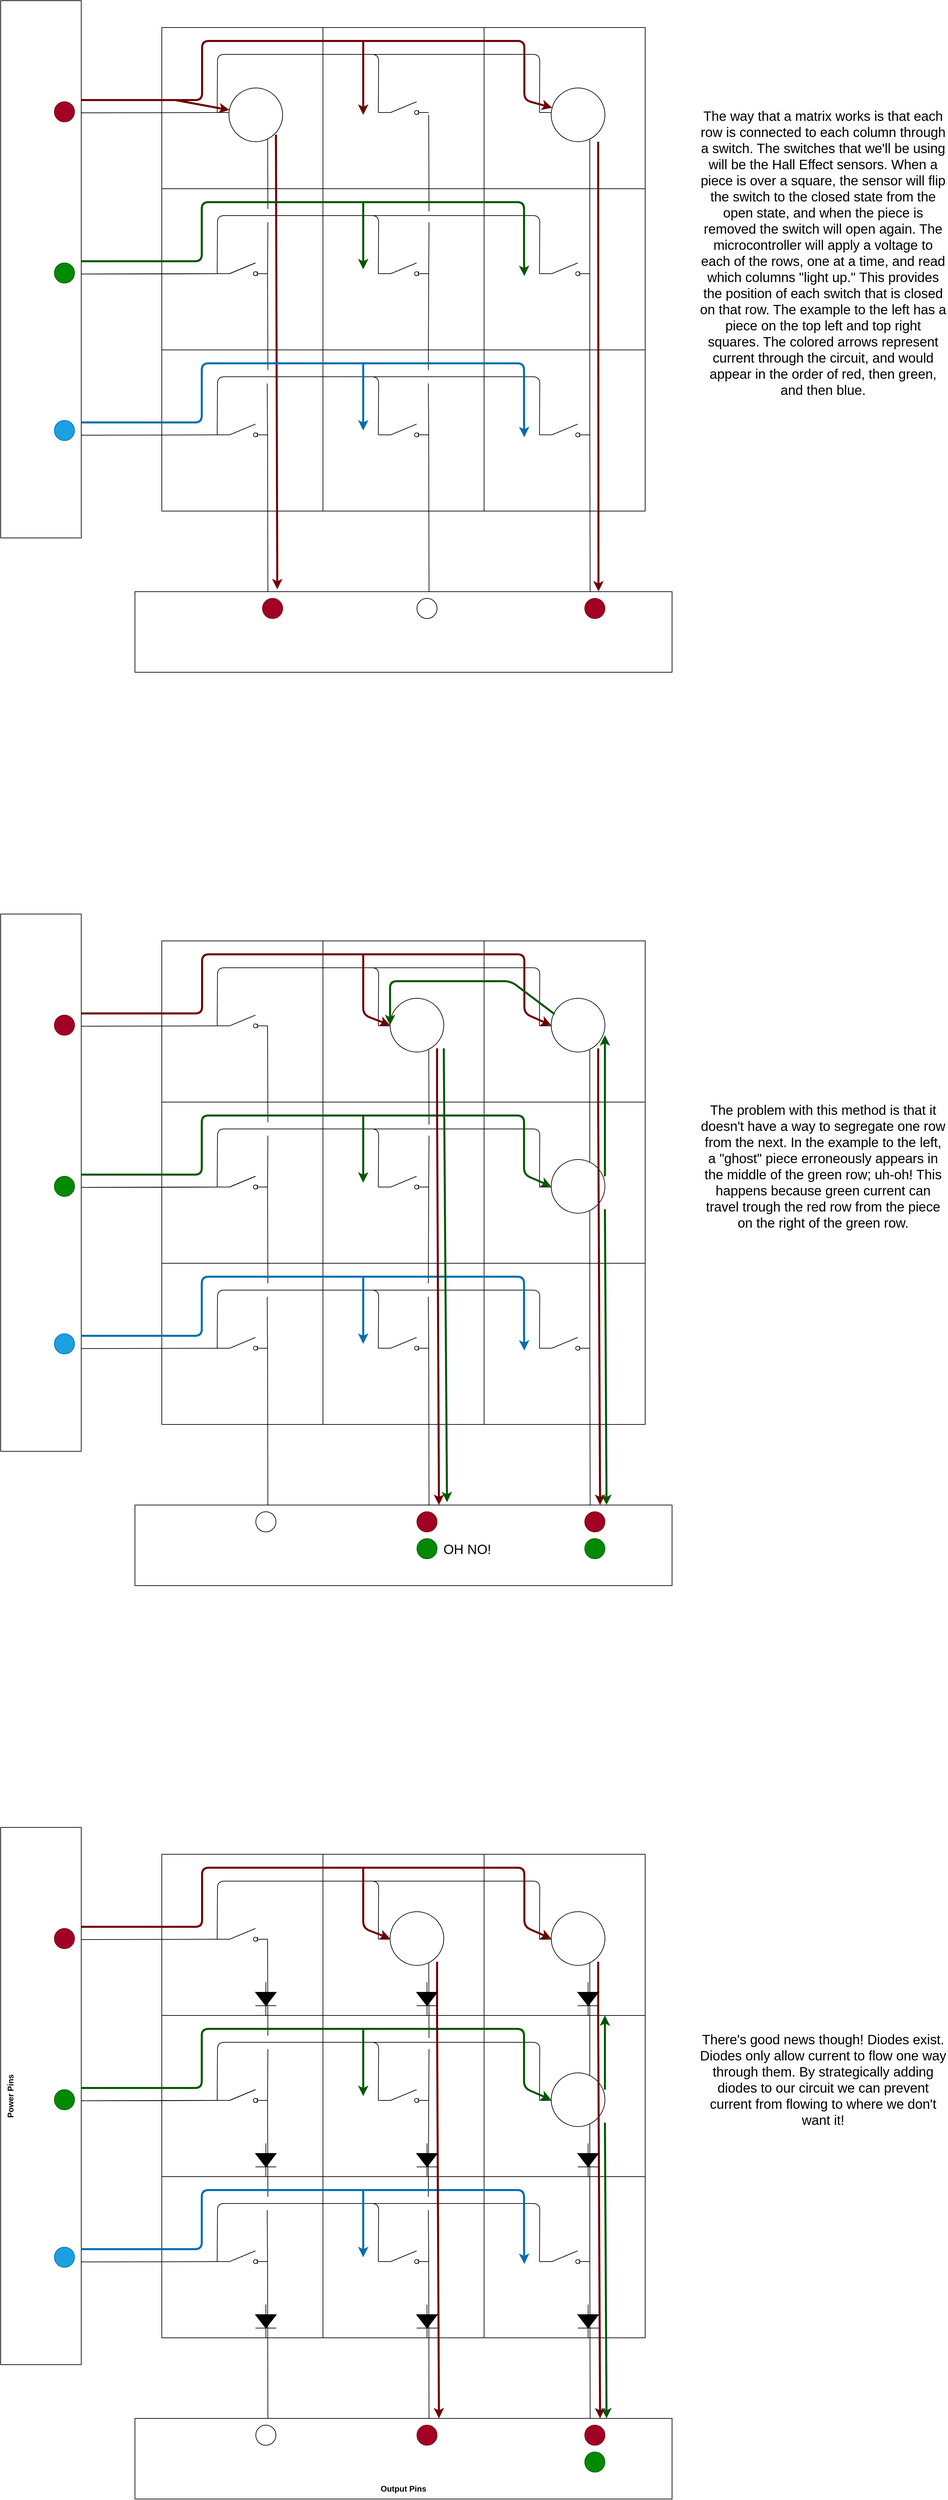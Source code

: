 <mxfile>
    <diagram id="KOlbnavyBaLmCLDpKu0O" name="Page-1">
        <mxGraphModel dx="2414" dy="1150" grid="1" gridSize="10" guides="1" tooltips="1" connect="1" arrows="1" fold="1" page="0" pageScale="1" pageWidth="850" pageHeight="1100" background="none" math="0" shadow="0">
            <root>
                <mxCell id="0"/>
                <mxCell id="1" parent="0"/>
                <mxCell id="22" value="" style="whiteSpace=wrap;html=1;aspect=fixed;rounded=0;connectable=0;" parent="1" vertex="1">
                    <mxGeometry x="40" y="240" width="240" height="240" as="geometry"/>
                </mxCell>
                <mxCell id="26" value="" style="whiteSpace=wrap;html=1;aspect=fixed;rounded=0;connectable=0;" parent="1" vertex="1">
                    <mxGeometry x="520" y="720" width="240" height="240" as="geometry"/>
                </mxCell>
                <mxCell id="27" value="" style="whiteSpace=wrap;html=1;aspect=fixed;rounded=0;connectable=0;" parent="1" vertex="1">
                    <mxGeometry x="280" y="720" width="240" height="240" as="geometry"/>
                </mxCell>
                <mxCell id="28" value="" style="whiteSpace=wrap;html=1;aspect=fixed;rounded=0;connectable=0;" parent="1" vertex="1">
                    <mxGeometry x="40" y="720" width="240" height="240" as="geometry"/>
                </mxCell>
                <mxCell id="29" value="" style="whiteSpace=wrap;html=1;aspect=fixed;rounded=0;connectable=0;" parent="1" vertex="1">
                    <mxGeometry x="40" y="480" width="240" height="240" as="geometry"/>
                </mxCell>
                <mxCell id="30" value="" style="whiteSpace=wrap;html=1;aspect=fixed;rounded=0;connectable=0;" parent="1" vertex="1">
                    <mxGeometry x="280" y="480" width="240" height="240" as="geometry"/>
                </mxCell>
                <mxCell id="31" value="" style="whiteSpace=wrap;html=1;aspect=fixed;rounded=0;connectable=0;" parent="1" vertex="1">
                    <mxGeometry x="520" y="480" width="240" height="240" as="geometry"/>
                </mxCell>
                <mxCell id="32" value="" style="whiteSpace=wrap;html=1;aspect=fixed;rounded=0;connectable=0;" parent="1" vertex="1">
                    <mxGeometry x="520" y="240" width="240" height="240" as="geometry"/>
                </mxCell>
                <mxCell id="33" value="" style="whiteSpace=wrap;html=1;aspect=fixed;rounded=0;connectable=0;" parent="1" vertex="1">
                    <mxGeometry x="280" y="240" width="240" height="240" as="geometry"/>
                </mxCell>
                <mxCell id="34" value="" style="pointerEvents=1;verticalLabelPosition=bottom;shadow=0;dashed=0;align=center;html=1;verticalAlign=top;shape=mxgraph.electrical.electro-mechanical.switch_disconnector;" parent="1" vertex="1">
                    <mxGeometry x="122.5" y="350.5" width="75" height="19" as="geometry"/>
                </mxCell>
                <mxCell id="41" value="" style="pointerEvents=1;verticalLabelPosition=bottom;shadow=0;dashed=0;align=center;html=1;verticalAlign=top;shape=mxgraph.electrical.electro-mechanical.switch_disconnector;" parent="1" vertex="1">
                    <mxGeometry x="602.5" y="350.5" width="75" height="19" as="geometry"/>
                </mxCell>
                <mxCell id="42" value="" style="pointerEvents=1;verticalLabelPosition=bottom;shadow=0;dashed=0;align=center;html=1;verticalAlign=top;shape=mxgraph.electrical.electro-mechanical.switch_disconnector;" parent="1" vertex="1">
                    <mxGeometry x="362.5" y="350.5" width="75" height="19" as="geometry"/>
                </mxCell>
                <mxCell id="43" value="" style="endArrow=none;html=1;entryX=0;entryY=0.845;entryDx=0;entryDy=0;entryPerimeter=0;" parent="1" target="34" edge="1">
                    <mxGeometry width="50" height="50" relative="1" as="geometry">
                        <mxPoint x="-80" y="367" as="sourcePoint"/>
                        <mxPoint x="440" y="610" as="targetPoint"/>
                    </mxGeometry>
                </mxCell>
                <mxCell id="44" value="" style="endArrow=none;html=1;entryX=0;entryY=0.845;entryDx=0;entryDy=0;entryPerimeter=0;exitX=0;exitY=0.845;exitDx=0;exitDy=0;exitPerimeter=0;" parent="1" source="41" target="34" edge="1">
                    <mxGeometry width="50" height="50" relative="1" as="geometry">
                        <mxPoint x="660" y="280" as="sourcePoint"/>
                        <mxPoint x="430" y="430" as="targetPoint"/>
                        <Array as="points">
                            <mxPoint x="603" y="280"/>
                            <mxPoint x="123" y="280"/>
                        </Array>
                    </mxGeometry>
                </mxCell>
                <mxCell id="45" value="" style="endArrow=none;html=1;entryX=0;entryY=0.845;entryDx=0;entryDy=0;entryPerimeter=0;" parent="1" target="42" edge="1">
                    <mxGeometry width="50" height="50" relative="1" as="geometry">
                        <mxPoint x="290" y="280" as="sourcePoint"/>
                        <mxPoint x="410" y="400" as="targetPoint"/>
                        <Array as="points">
                            <mxPoint x="363" y="280"/>
                        </Array>
                    </mxGeometry>
                </mxCell>
                <mxCell id="46" value="" style="endArrow=none;html=1;entryX=1;entryY=0.845;entryDx=0;entryDy=0;entryPerimeter=0;" parent="1" target="34" edge="1">
                    <mxGeometry width="50" height="50" relative="1" as="geometry">
                        <mxPoint x="198" y="510" as="sourcePoint"/>
                        <mxPoint x="430" y="520" as="targetPoint"/>
                    </mxGeometry>
                </mxCell>
                <mxCell id="47" value="" style="pointerEvents=1;verticalLabelPosition=bottom;shadow=0;dashed=0;align=center;html=1;verticalAlign=top;shape=mxgraph.electrical.electro-mechanical.switch_disconnector;" parent="1" vertex="1">
                    <mxGeometry x="122.5" y="590.5" width="75" height="19" as="geometry"/>
                </mxCell>
                <mxCell id="48" value="" style="pointerEvents=1;verticalLabelPosition=bottom;shadow=0;dashed=0;align=center;html=1;verticalAlign=top;shape=mxgraph.electrical.electro-mechanical.switch_disconnector;" parent="1" vertex="1">
                    <mxGeometry x="602.5" y="590.5" width="75" height="19" as="geometry"/>
                </mxCell>
                <mxCell id="49" value="" style="pointerEvents=1;verticalLabelPosition=bottom;shadow=0;dashed=0;align=center;html=1;verticalAlign=top;shape=mxgraph.electrical.electro-mechanical.switch_disconnector;" parent="1" vertex="1">
                    <mxGeometry x="362.5" y="590.5" width="75" height="19" as="geometry"/>
                </mxCell>
                <mxCell id="50" value="" style="endArrow=none;html=1;entryX=0;entryY=0.845;entryDx=0;entryDy=0;entryPerimeter=0;" parent="1" target="47" edge="1">
                    <mxGeometry width="50" height="50" relative="1" as="geometry">
                        <mxPoint x="-80" y="607" as="sourcePoint"/>
                        <mxPoint x="440" y="850" as="targetPoint"/>
                    </mxGeometry>
                </mxCell>
                <mxCell id="51" value="" style="endArrow=none;html=1;entryX=0;entryY=0.845;entryDx=0;entryDy=0;entryPerimeter=0;exitX=0;exitY=0.845;exitDx=0;exitDy=0;exitPerimeter=0;" parent="1" source="48" target="47" edge="1">
                    <mxGeometry width="50" height="50" relative="1" as="geometry">
                        <mxPoint x="660" y="520" as="sourcePoint"/>
                        <mxPoint x="430" y="670" as="targetPoint"/>
                        <Array as="points">
                            <mxPoint x="603" y="520"/>
                            <mxPoint x="123" y="520"/>
                        </Array>
                    </mxGeometry>
                </mxCell>
                <mxCell id="52" value="" style="endArrow=none;html=1;entryX=0;entryY=0.845;entryDx=0;entryDy=0;entryPerimeter=0;" parent="1" target="49" edge="1">
                    <mxGeometry width="50" height="50" relative="1" as="geometry">
                        <mxPoint x="290" y="520" as="sourcePoint"/>
                        <mxPoint x="410" y="640" as="targetPoint"/>
                        <Array as="points">
                            <mxPoint x="363" y="520"/>
                        </Array>
                    </mxGeometry>
                </mxCell>
                <mxCell id="54" value="" style="endArrow=none;html=1;entryX=0;entryY=0.845;entryDx=0;entryDy=0;entryPerimeter=0;" parent="1" target="55" edge="1">
                    <mxGeometry width="50" height="50" relative="1" as="geometry">
                        <mxPoint x="-80" y="607" as="sourcePoint"/>
                        <mxPoint x="440" y="850" as="targetPoint"/>
                    </mxGeometry>
                </mxCell>
                <mxCell id="55" value="" style="pointerEvents=1;verticalLabelPosition=bottom;shadow=0;dashed=0;align=center;html=1;verticalAlign=top;shape=mxgraph.electrical.electro-mechanical.switch_disconnector;" parent="1" vertex="1">
                    <mxGeometry x="122.5" y="590.5" width="75" height="19" as="geometry"/>
                </mxCell>
                <mxCell id="56" value="" style="pointerEvents=1;verticalLabelPosition=bottom;shadow=0;dashed=0;align=center;html=1;verticalAlign=top;shape=mxgraph.electrical.electro-mechanical.switch_disconnector;" parent="1" vertex="1">
                    <mxGeometry x="602.5" y="830.5" width="75" height="19" as="geometry"/>
                </mxCell>
                <mxCell id="57" value="" style="pointerEvents=1;verticalLabelPosition=bottom;shadow=0;dashed=0;align=center;html=1;verticalAlign=top;shape=mxgraph.electrical.electro-mechanical.switch_disconnector;" parent="1" vertex="1">
                    <mxGeometry x="362.5" y="830.5" width="75" height="19" as="geometry"/>
                </mxCell>
                <mxCell id="58" value="" style="endArrow=none;html=1;entryX=0;entryY=0.845;entryDx=0;entryDy=0;entryPerimeter=0;exitX=0;exitY=0.845;exitDx=0;exitDy=0;exitPerimeter=0;" parent="1" source="56" edge="1">
                    <mxGeometry width="50" height="50" relative="1" as="geometry">
                        <mxPoint x="660" y="760" as="sourcePoint"/>
                        <mxPoint x="122.5" y="846.555" as="targetPoint"/>
                        <Array as="points">
                            <mxPoint x="603" y="760"/>
                            <mxPoint x="123" y="760"/>
                        </Array>
                    </mxGeometry>
                </mxCell>
                <mxCell id="59" value="" style="endArrow=none;html=1;entryX=0;entryY=0.845;entryDx=0;entryDy=0;entryPerimeter=0;" parent="1" target="57" edge="1">
                    <mxGeometry width="50" height="50" relative="1" as="geometry">
                        <mxPoint x="290" y="760.0" as="sourcePoint"/>
                        <mxPoint x="410" y="880" as="targetPoint"/>
                        <Array as="points">
                            <mxPoint x="363" y="760"/>
                        </Array>
                    </mxGeometry>
                </mxCell>
                <mxCell id="60" value="" style="endArrow=none;html=1;entryX=0;entryY=0.845;entryDx=0;entryDy=0;entryPerimeter=0;" parent="1" target="61" edge="1">
                    <mxGeometry width="50" height="50" relative="1" as="geometry">
                        <mxPoint x="-80" y="847" as="sourcePoint"/>
                        <mxPoint x="440" y="1090" as="targetPoint"/>
                    </mxGeometry>
                </mxCell>
                <mxCell id="61" value="" style="pointerEvents=1;verticalLabelPosition=bottom;shadow=0;dashed=0;align=center;html=1;verticalAlign=top;shape=mxgraph.electrical.electro-mechanical.switch_disconnector;" parent="1" vertex="1">
                    <mxGeometry x="122.5" y="830.5" width="75" height="19" as="geometry"/>
                </mxCell>
                <mxCell id="62" value="" style="endArrow=none;html=1;exitX=1;exitY=0.845;exitDx=0;exitDy=0;exitPerimeter=0;" parent="1" source="55" edge="1">
                    <mxGeometry width="50" height="50" relative="1" as="geometry">
                        <mxPoint x="410" y="680" as="sourcePoint"/>
                        <mxPoint x="198" y="530" as="targetPoint"/>
                    </mxGeometry>
                </mxCell>
                <mxCell id="63" value="" style="endArrow=none;html=1;entryX=1;entryY=0.845;entryDx=0;entryDy=0;entryPerimeter=0;" parent="1" edge="1">
                    <mxGeometry width="50" height="50" relative="1" as="geometry">
                        <mxPoint x="438" y="513.44" as="sourcePoint"/>
                        <mxPoint x="437.5" y="369.995" as="targetPoint"/>
                    </mxGeometry>
                </mxCell>
                <mxCell id="64" value="" style="endArrow=none;html=1;exitX=1;exitY=0.845;exitDx=0;exitDy=0;exitPerimeter=0;" parent="1" source="49" edge="1">
                    <mxGeometry width="50" height="50" relative="1" as="geometry">
                        <mxPoint x="460" y="600" as="sourcePoint"/>
                        <mxPoint x="438" y="530" as="targetPoint"/>
                    </mxGeometry>
                </mxCell>
                <mxCell id="75" value="" style="endArrow=none;html=1;entryX=1;entryY=0.845;entryDx=0;entryDy=0;entryPerimeter=0;" parent="1" target="55" edge="1">
                    <mxGeometry width="50" height="50" relative="1" as="geometry">
                        <mxPoint x="198" y="750" as="sourcePoint"/>
                        <mxPoint x="240" y="610" as="targetPoint"/>
                    </mxGeometry>
                </mxCell>
                <mxCell id="76" value="" style="endArrow=none;html=1;exitX=1;exitY=0.845;exitDx=0;exitDy=0;exitPerimeter=0;" parent="1" source="61" edge="1">
                    <mxGeometry width="50" height="50" relative="1" as="geometry">
                        <mxPoint x="240" y="840" as="sourcePoint"/>
                        <mxPoint x="197" y="770" as="targetPoint"/>
                    </mxGeometry>
                </mxCell>
                <mxCell id="77" value="" style="endArrow=none;html=1;entryX=1;entryY=0.845;entryDx=0;entryDy=0;entryPerimeter=0;" parent="1" target="49" edge="1">
                    <mxGeometry width="50" height="50" relative="1" as="geometry">
                        <mxPoint x="437" y="750" as="sourcePoint"/>
                        <mxPoint x="470" y="630" as="targetPoint"/>
                    </mxGeometry>
                </mxCell>
                <mxCell id="78" value="" style="endArrow=none;html=1;exitX=1;exitY=0.845;exitDx=0;exitDy=0;exitPerimeter=0;" parent="1" source="57" edge="1">
                    <mxGeometry width="50" height="50" relative="1" as="geometry">
                        <mxPoint x="470" y="840" as="sourcePoint"/>
                        <mxPoint x="437" y="770" as="targetPoint"/>
                    </mxGeometry>
                </mxCell>
                <mxCell id="81" value="" style="endArrow=none;html=1;entryX=1;entryY=0.845;entryDx=0;entryDy=0;entryPerimeter=0;exitX=1;exitY=0.845;exitDx=0;exitDy=0;exitPerimeter=0;" parent="1" source="56" target="41" edge="1">
                    <mxGeometry width="50" height="50" relative="1" as="geometry">
                        <mxPoint x="500" y="700" as="sourcePoint"/>
                        <mxPoint x="550" y="650" as="targetPoint"/>
                    </mxGeometry>
                </mxCell>
                <mxCell id="82" value="" style="endArrow=none;html=1;exitX=1;exitY=0.845;exitDx=0;exitDy=0;exitPerimeter=0;" parent="1" source="61" edge="1">
                    <mxGeometry width="50" height="50" relative="1" as="geometry">
                        <mxPoint x="450" y="750" as="sourcePoint"/>
                        <mxPoint x="198" y="1080" as="targetPoint"/>
                    </mxGeometry>
                </mxCell>
                <mxCell id="83" value="" style="endArrow=none;html=1;exitX=1;exitY=0.845;exitDx=0;exitDy=0;exitPerimeter=0;" parent="1" edge="1">
                    <mxGeometry width="50" height="50" relative="1" as="geometry">
                        <mxPoint x="437.5" y="839.995" as="sourcePoint"/>
                        <mxPoint x="438" y="1080" as="targetPoint"/>
                    </mxGeometry>
                </mxCell>
                <mxCell id="84" value="" style="endArrow=none;html=1;exitX=1;exitY=0.845;exitDx=0;exitDy=0;exitPerimeter=0;" parent="1" edge="1">
                    <mxGeometry width="50" height="50" relative="1" as="geometry">
                        <mxPoint x="677.5" y="839.995" as="sourcePoint"/>
                        <mxPoint x="678" y="1080" as="targetPoint"/>
                    </mxGeometry>
                </mxCell>
                <mxCell id="85" value="" style="rounded=0;whiteSpace=wrap;html=1;" parent="1" vertex="1">
                    <mxGeometry x="-200" y="200" width="120" height="800" as="geometry"/>
                </mxCell>
                <mxCell id="86" value="" style="rounded=0;whiteSpace=wrap;html=1;rotation=90;" parent="1" vertex="1">
                    <mxGeometry x="340" y="740" width="120" height="800" as="geometry"/>
                </mxCell>
                <mxCell id="303" value="The way that a matrix works is that each row is connected to each column through a switch. The switches that we'll be using will be the Hall Effect sensors. When a piece is over a square, the sensor will flip the switch to the closed state from the open state, and when the piece is removed the switch will open again. The microcontroller will apply a voltage to each of the rows, one at a time, and read which columns &quot;light up.&quot; This provides the position of each switch that is closed on that row. The example to the left has a piece on the top left and top right squares. The colored arrows represent current through the circuit, and would appear in the order of red, then green, and then blue." style="text;html=1;strokeColor=none;fillColor=none;align=center;verticalAlign=middle;whiteSpace=wrap;rounded=0;fontSize=20;" parent="1" vertex="1">
                    <mxGeometry x="840" y="240" width="370" height="670" as="geometry"/>
                </mxCell>
                <mxCell id="305" value="" style="ellipse;whiteSpace=wrap;html=1;aspect=fixed;" parent="1" vertex="1">
                    <mxGeometry x="140" y="330" width="80" height="80" as="geometry"/>
                </mxCell>
                <mxCell id="309" value="" style="ellipse;whiteSpace=wrap;html=1;aspect=fixed;" parent="1" vertex="1">
                    <mxGeometry x="620" y="330" width="80" height="80" as="geometry"/>
                </mxCell>
                <mxCell id="310" value="" style="endArrow=classic;html=1;fontSize=20;fillColor=#a20025;strokeColor=#6F0000;strokeWidth=3;exitX=1.004;exitY=0.185;exitDx=0;exitDy=0;exitPerimeter=0;" parent="1" source="85" target="309" edge="1">
                    <mxGeometry width="50" height="50" relative="1" as="geometry">
                        <mxPoint x="-40" y="340" as="sourcePoint"/>
                        <mxPoint x="580" y="370" as="targetPoint"/>
                        <Array as="points">
                            <mxPoint x="100" y="348"/>
                            <mxPoint x="100" y="260"/>
                            <mxPoint x="580" y="260"/>
                            <mxPoint x="580" y="348"/>
                        </Array>
                    </mxGeometry>
                </mxCell>
                <mxCell id="312" value="" style="endArrow=classic;html=1;fontSize=20;strokeWidth=3;fillColor=#1ba1e2;strokeColor=#006EAF;" parent="1" edge="1">
                    <mxGeometry width="50" height="50" relative="1" as="geometry">
                        <mxPoint x="340" y="740" as="sourcePoint"/>
                        <mxPoint x="340" y="840" as="targetPoint"/>
                    </mxGeometry>
                </mxCell>
                <mxCell id="313" value="" style="endArrow=classic;html=1;fontSize=20;strokeWidth=3;fillColor=#008a00;strokeColor=#005700;" parent="1" edge="1">
                    <mxGeometry width="50" height="50" relative="1" as="geometry">
                        <mxPoint x="340" y="499.5" as="sourcePoint"/>
                        <mxPoint x="340" y="600" as="targetPoint"/>
                    </mxGeometry>
                </mxCell>
                <mxCell id="314" value="" style="endArrow=classic;html=1;fontSize=20;strokeWidth=3;fillColor=#a20025;strokeColor=#6F0000;" parent="1" edge="1">
                    <mxGeometry width="50" height="50" relative="1" as="geometry">
                        <mxPoint x="340" y="260" as="sourcePoint"/>
                        <mxPoint x="340" y="370" as="targetPoint"/>
                    </mxGeometry>
                </mxCell>
                <mxCell id="315" value="" style="endArrow=classic;html=1;fontSize=20;strokeWidth=3;fillColor=#a20025;strokeColor=#6F0000;" parent="1" target="305" edge="1">
                    <mxGeometry width="50" height="50" relative="1" as="geometry">
                        <mxPoint x="60" y="348" as="sourcePoint"/>
                        <mxPoint x="80" y="180" as="targetPoint"/>
                    </mxGeometry>
                </mxCell>
                <mxCell id="316" value="" style="endArrow=classic;html=1;fontSize=20;strokeWidth=3;fillColor=#a20025;strokeColor=#6F0000;entryX=-0.003;entryY=0.137;entryDx=0;entryDy=0;entryPerimeter=0;" parent="1" target="86" edge="1">
                    <mxGeometry width="50" height="50" relative="1" as="geometry">
                        <mxPoint x="690" y="410" as="sourcePoint"/>
                        <mxPoint x="980" y="200" as="targetPoint"/>
                    </mxGeometry>
                </mxCell>
                <mxCell id="317" value="" style="endArrow=classic;html=1;fontSize=20;strokeWidth=3;fillColor=#a20025;strokeColor=#6F0000;entryX=-0.03;entryY=0.735;entryDx=0;entryDy=0;entryPerimeter=0;" parent="1" target="86" edge="1">
                    <mxGeometry width="50" height="50" relative="1" as="geometry">
                        <mxPoint x="210" y="399.5" as="sourcePoint"/>
                        <mxPoint x="210" y="549.5" as="targetPoint"/>
                    </mxGeometry>
                </mxCell>
                <mxCell id="320" value="" style="endArrow=classic;html=1;fontSize=20;fillColor=#008a00;strokeColor=#005700;strokeWidth=3;exitX=1.004;exitY=0.185;exitDx=0;exitDy=0;exitPerimeter=0;" parent="1" edge="1">
                    <mxGeometry width="50" height="50" relative="1" as="geometry">
                        <mxPoint x="-80.0" y="588" as="sourcePoint"/>
                        <mxPoint x="580" y="610" as="targetPoint"/>
                        <Array as="points">
                            <mxPoint x="99.52" y="588"/>
                            <mxPoint x="99.52" y="500"/>
                            <mxPoint x="579.52" y="500"/>
                            <mxPoint x="579.52" y="588"/>
                        </Array>
                    </mxGeometry>
                </mxCell>
                <mxCell id="321" value="" style="endArrow=classic;html=1;fontSize=20;fillColor=#1ba1e2;strokeColor=#006EAF;strokeWidth=3;exitX=1.004;exitY=0.185;exitDx=0;exitDy=0;exitPerimeter=0;" parent="1" edge="1">
                    <mxGeometry width="50" height="50" relative="1" as="geometry">
                        <mxPoint x="-80.0" y="828" as="sourcePoint"/>
                        <mxPoint x="580" y="850" as="targetPoint"/>
                        <Array as="points">
                            <mxPoint x="99.52" y="828"/>
                            <mxPoint x="99.52" y="740"/>
                            <mxPoint x="579.52" y="740"/>
                            <mxPoint x="579.52" y="828"/>
                        </Array>
                    </mxGeometry>
                </mxCell>
                <mxCell id="322" value="" style="ellipse;whiteSpace=wrap;html=1;aspect=fixed;fontSize=20;" parent="1" vertex="1">
                    <mxGeometry x="420" y="1090" width="30" height="30" as="geometry"/>
                </mxCell>
                <mxCell id="323" value="" style="ellipse;whiteSpace=wrap;html=1;aspect=fixed;fontSize=20;fillColor=#a20025;fontColor=#ffffff;strokeColor=#6F0000;" parent="1" vertex="1">
                    <mxGeometry x="670" y="1090" width="30" height="30" as="geometry"/>
                </mxCell>
                <mxCell id="324" value="" style="ellipse;whiteSpace=wrap;html=1;aspect=fixed;fontSize=20;fillColor=#a20025;fontColor=#ffffff;strokeColor=#6F0000;" parent="1" vertex="1">
                    <mxGeometry x="190" y="1090" width="30" height="30" as="geometry"/>
                </mxCell>
                <mxCell id="325" value="" style="ellipse;whiteSpace=wrap;html=1;aspect=fixed;fontSize=20;fillColor=#1ba1e2;fontColor=#ffffff;strokeColor=#006EAF;" parent="1" vertex="1">
                    <mxGeometry x="-120" y="825" width="30" height="30" as="geometry"/>
                </mxCell>
                <mxCell id="326" value="" style="ellipse;whiteSpace=wrap;html=1;aspect=fixed;fontSize=20;fillColor=#008a00;fontColor=#ffffff;strokeColor=#005700;" parent="1" vertex="1">
                    <mxGeometry x="-120" y="590.5" width="30" height="30" as="geometry"/>
                </mxCell>
                <mxCell id="327" value="" style="ellipse;whiteSpace=wrap;html=1;aspect=fixed;fontSize=20;fillColor=#a20025;fontColor=#ffffff;strokeColor=#6F0000;" parent="1" vertex="1">
                    <mxGeometry x="-120" y="350.5" width="30" height="30" as="geometry"/>
                </mxCell>
                <mxCell id="329" value="" style="whiteSpace=wrap;html=1;aspect=fixed;rounded=0;connectable=0;" parent="1" vertex="1">
                    <mxGeometry x="40" y="1600" width="240" height="240" as="geometry"/>
                </mxCell>
                <mxCell id="330" value="" style="whiteSpace=wrap;html=1;aspect=fixed;rounded=0;connectable=0;" parent="1" vertex="1">
                    <mxGeometry x="520" y="2080" width="240" height="240" as="geometry"/>
                </mxCell>
                <mxCell id="331" value="" style="whiteSpace=wrap;html=1;aspect=fixed;rounded=0;connectable=0;" parent="1" vertex="1">
                    <mxGeometry x="280" y="2080" width="240" height="240" as="geometry"/>
                </mxCell>
                <mxCell id="332" value="" style="whiteSpace=wrap;html=1;aspect=fixed;rounded=0;connectable=0;" parent="1" vertex="1">
                    <mxGeometry x="40" y="2080" width="240" height="240" as="geometry"/>
                </mxCell>
                <mxCell id="333" value="" style="whiteSpace=wrap;html=1;aspect=fixed;rounded=0;connectable=0;" parent="1" vertex="1">
                    <mxGeometry x="40" y="1840" width="240" height="240" as="geometry"/>
                </mxCell>
                <mxCell id="334" value="" style="whiteSpace=wrap;html=1;aspect=fixed;rounded=0;connectable=0;" parent="1" vertex="1">
                    <mxGeometry x="280" y="1840" width="240" height="240" as="geometry"/>
                </mxCell>
                <mxCell id="335" value="" style="whiteSpace=wrap;html=1;aspect=fixed;rounded=0;connectable=0;" parent="1" vertex="1">
                    <mxGeometry x="520" y="1840" width="240" height="240" as="geometry"/>
                </mxCell>
                <mxCell id="336" value="" style="whiteSpace=wrap;html=1;aspect=fixed;rounded=0;connectable=0;" parent="1" vertex="1">
                    <mxGeometry x="520" y="1600" width="240" height="240" as="geometry"/>
                </mxCell>
                <mxCell id="337" value="" style="whiteSpace=wrap;html=1;aspect=fixed;rounded=0;connectable=0;" parent="1" vertex="1">
                    <mxGeometry x="280" y="1600" width="240" height="240" as="geometry"/>
                </mxCell>
                <mxCell id="338" value="" style="pointerEvents=1;verticalLabelPosition=bottom;shadow=0;dashed=0;align=center;html=1;verticalAlign=top;shape=mxgraph.electrical.electro-mechanical.switch_disconnector;" parent="1" vertex="1">
                    <mxGeometry x="122.5" y="1710.5" width="75" height="19" as="geometry"/>
                </mxCell>
                <mxCell id="339" value="" style="pointerEvents=1;verticalLabelPosition=bottom;shadow=0;dashed=0;align=center;html=1;verticalAlign=top;shape=mxgraph.electrical.electro-mechanical.switch_disconnector;" parent="1" vertex="1">
                    <mxGeometry x="602.5" y="1710.5" width="75" height="19" as="geometry"/>
                </mxCell>
                <mxCell id="340" value="" style="pointerEvents=1;verticalLabelPosition=bottom;shadow=0;dashed=0;align=center;html=1;verticalAlign=top;shape=mxgraph.electrical.electro-mechanical.switch_disconnector;" parent="1" vertex="1">
                    <mxGeometry x="362.5" y="1710.5" width="75" height="19" as="geometry"/>
                </mxCell>
                <mxCell id="341" value="" style="endArrow=none;html=1;entryX=0;entryY=0.845;entryDx=0;entryDy=0;entryPerimeter=0;" parent="1" target="338" edge="1">
                    <mxGeometry width="50" height="50" relative="1" as="geometry">
                        <mxPoint x="-80" y="1727" as="sourcePoint"/>
                        <mxPoint x="440" y="1970" as="targetPoint"/>
                    </mxGeometry>
                </mxCell>
                <mxCell id="342" value="" style="endArrow=none;html=1;entryX=0;entryY=0.845;entryDx=0;entryDy=0;entryPerimeter=0;exitX=0;exitY=0.845;exitDx=0;exitDy=0;exitPerimeter=0;" parent="1" source="339" target="338" edge="1">
                    <mxGeometry width="50" height="50" relative="1" as="geometry">
                        <mxPoint x="660" y="1640" as="sourcePoint"/>
                        <mxPoint x="430" y="1790" as="targetPoint"/>
                        <Array as="points">
                            <mxPoint x="603" y="1640"/>
                            <mxPoint x="123" y="1640"/>
                        </Array>
                    </mxGeometry>
                </mxCell>
                <mxCell id="343" value="" style="endArrow=none;html=1;entryX=0;entryY=0.845;entryDx=0;entryDy=0;entryPerimeter=0;" parent="1" target="340" edge="1">
                    <mxGeometry width="50" height="50" relative="1" as="geometry">
                        <mxPoint x="290" y="1640" as="sourcePoint"/>
                        <mxPoint x="410" y="1760" as="targetPoint"/>
                        <Array as="points">
                            <mxPoint x="363" y="1640"/>
                        </Array>
                    </mxGeometry>
                </mxCell>
                <mxCell id="344" value="" style="endArrow=none;html=1;entryX=1;entryY=0.845;entryDx=0;entryDy=0;entryPerimeter=0;" parent="1" target="338" edge="1">
                    <mxGeometry width="50" height="50" relative="1" as="geometry">
                        <mxPoint x="198" y="1870" as="sourcePoint"/>
                        <mxPoint x="430" y="1880" as="targetPoint"/>
                    </mxGeometry>
                </mxCell>
                <mxCell id="345" value="" style="pointerEvents=1;verticalLabelPosition=bottom;shadow=0;dashed=0;align=center;html=1;verticalAlign=top;shape=mxgraph.electrical.electro-mechanical.switch_disconnector;" parent="1" vertex="1">
                    <mxGeometry x="122.5" y="1950.5" width="75" height="19" as="geometry"/>
                </mxCell>
                <mxCell id="346" value="" style="pointerEvents=1;verticalLabelPosition=bottom;shadow=0;dashed=0;align=center;html=1;verticalAlign=top;shape=mxgraph.electrical.electro-mechanical.switch_disconnector;" parent="1" vertex="1">
                    <mxGeometry x="602.5" y="1950.5" width="75" height="19" as="geometry"/>
                </mxCell>
                <mxCell id="347" value="" style="pointerEvents=1;verticalLabelPosition=bottom;shadow=0;dashed=0;align=center;html=1;verticalAlign=top;shape=mxgraph.electrical.electro-mechanical.switch_disconnector;" parent="1" vertex="1">
                    <mxGeometry x="362.5" y="1950.5" width="75" height="19" as="geometry"/>
                </mxCell>
                <mxCell id="348" value="" style="endArrow=none;html=1;entryX=0;entryY=0.845;entryDx=0;entryDy=0;entryPerimeter=0;" parent="1" target="345" edge="1">
                    <mxGeometry width="50" height="50" relative="1" as="geometry">
                        <mxPoint x="-80" y="1967" as="sourcePoint"/>
                        <mxPoint x="440" y="2210" as="targetPoint"/>
                    </mxGeometry>
                </mxCell>
                <mxCell id="349" value="" style="endArrow=none;html=1;entryX=0;entryY=0.845;entryDx=0;entryDy=0;entryPerimeter=0;exitX=0;exitY=0.845;exitDx=0;exitDy=0;exitPerimeter=0;" parent="1" source="346" target="345" edge="1">
                    <mxGeometry width="50" height="50" relative="1" as="geometry">
                        <mxPoint x="660" y="1880" as="sourcePoint"/>
                        <mxPoint x="430" y="2030" as="targetPoint"/>
                        <Array as="points">
                            <mxPoint x="603" y="1880"/>
                            <mxPoint x="123" y="1880"/>
                        </Array>
                    </mxGeometry>
                </mxCell>
                <mxCell id="350" value="" style="endArrow=none;html=1;entryX=0;entryY=0.845;entryDx=0;entryDy=0;entryPerimeter=0;" parent="1" target="347" edge="1">
                    <mxGeometry width="50" height="50" relative="1" as="geometry">
                        <mxPoint x="290" y="1880" as="sourcePoint"/>
                        <mxPoint x="410" y="2000" as="targetPoint"/>
                        <Array as="points">
                            <mxPoint x="363" y="1880"/>
                        </Array>
                    </mxGeometry>
                </mxCell>
                <mxCell id="351" value="" style="endArrow=none;html=1;entryX=0;entryY=0.845;entryDx=0;entryDy=0;entryPerimeter=0;" parent="1" target="352" edge="1">
                    <mxGeometry width="50" height="50" relative="1" as="geometry">
                        <mxPoint x="-80" y="1967" as="sourcePoint"/>
                        <mxPoint x="440" y="2210" as="targetPoint"/>
                    </mxGeometry>
                </mxCell>
                <mxCell id="352" value="" style="pointerEvents=1;verticalLabelPosition=bottom;shadow=0;dashed=0;align=center;html=1;verticalAlign=top;shape=mxgraph.electrical.electro-mechanical.switch_disconnector;" parent="1" vertex="1">
                    <mxGeometry x="122.5" y="1950.5" width="75" height="19" as="geometry"/>
                </mxCell>
                <mxCell id="353" value="" style="pointerEvents=1;verticalLabelPosition=bottom;shadow=0;dashed=0;align=center;html=1;verticalAlign=top;shape=mxgraph.electrical.electro-mechanical.switch_disconnector;" parent="1" vertex="1">
                    <mxGeometry x="602.5" y="2190.5" width="75" height="19" as="geometry"/>
                </mxCell>
                <mxCell id="354" value="" style="pointerEvents=1;verticalLabelPosition=bottom;shadow=0;dashed=0;align=center;html=1;verticalAlign=top;shape=mxgraph.electrical.electro-mechanical.switch_disconnector;" parent="1" vertex="1">
                    <mxGeometry x="362.5" y="2190.5" width="75" height="19" as="geometry"/>
                </mxCell>
                <mxCell id="355" value="" style="endArrow=none;html=1;entryX=0;entryY=0.845;entryDx=0;entryDy=0;entryPerimeter=0;exitX=0;exitY=0.845;exitDx=0;exitDy=0;exitPerimeter=0;" parent="1" source="353" edge="1">
                    <mxGeometry width="50" height="50" relative="1" as="geometry">
                        <mxPoint x="660" y="2120" as="sourcePoint"/>
                        <mxPoint x="122.5" y="2206.555" as="targetPoint"/>
                        <Array as="points">
                            <mxPoint x="603" y="2120"/>
                            <mxPoint x="123" y="2120"/>
                        </Array>
                    </mxGeometry>
                </mxCell>
                <mxCell id="356" value="" style="endArrow=none;html=1;entryX=0;entryY=0.845;entryDx=0;entryDy=0;entryPerimeter=0;" parent="1" target="354" edge="1">
                    <mxGeometry width="50" height="50" relative="1" as="geometry">
                        <mxPoint x="290" y="2120" as="sourcePoint"/>
                        <mxPoint x="410" y="2240" as="targetPoint"/>
                        <Array as="points">
                            <mxPoint x="363" y="2120"/>
                        </Array>
                    </mxGeometry>
                </mxCell>
                <mxCell id="357" value="" style="endArrow=none;html=1;entryX=0;entryY=0.845;entryDx=0;entryDy=0;entryPerimeter=0;" parent="1" target="358" edge="1">
                    <mxGeometry width="50" height="50" relative="1" as="geometry">
                        <mxPoint x="-80" y="2207" as="sourcePoint"/>
                        <mxPoint x="440" y="2450" as="targetPoint"/>
                    </mxGeometry>
                </mxCell>
                <mxCell id="358" value="" style="pointerEvents=1;verticalLabelPosition=bottom;shadow=0;dashed=0;align=center;html=1;verticalAlign=top;shape=mxgraph.electrical.electro-mechanical.switch_disconnector;" parent="1" vertex="1">
                    <mxGeometry x="122.5" y="2190.5" width="75" height="19" as="geometry"/>
                </mxCell>
                <mxCell id="359" value="" style="endArrow=none;html=1;exitX=1;exitY=0.845;exitDx=0;exitDy=0;exitPerimeter=0;" parent="1" source="352" edge="1">
                    <mxGeometry width="50" height="50" relative="1" as="geometry">
                        <mxPoint x="410" y="2040" as="sourcePoint"/>
                        <mxPoint x="198" y="1890" as="targetPoint"/>
                    </mxGeometry>
                </mxCell>
                <mxCell id="360" value="" style="endArrow=none;html=1;entryX=1;entryY=0.845;entryDx=0;entryDy=0;entryPerimeter=0;" parent="1" edge="1">
                    <mxGeometry width="50" height="50" relative="1" as="geometry">
                        <mxPoint x="438" y="1873.44" as="sourcePoint"/>
                        <mxPoint x="437.5" y="1729.995" as="targetPoint"/>
                    </mxGeometry>
                </mxCell>
                <mxCell id="361" value="" style="endArrow=none;html=1;exitX=1;exitY=0.845;exitDx=0;exitDy=0;exitPerimeter=0;" parent="1" source="347" edge="1">
                    <mxGeometry width="50" height="50" relative="1" as="geometry">
                        <mxPoint x="460" y="1960" as="sourcePoint"/>
                        <mxPoint x="438" y="1890" as="targetPoint"/>
                    </mxGeometry>
                </mxCell>
                <mxCell id="362" value="" style="endArrow=none;html=1;entryX=1;entryY=0.845;entryDx=0;entryDy=0;entryPerimeter=0;" parent="1" target="352" edge="1">
                    <mxGeometry width="50" height="50" relative="1" as="geometry">
                        <mxPoint x="198" y="2110" as="sourcePoint"/>
                        <mxPoint x="240" y="1970" as="targetPoint"/>
                    </mxGeometry>
                </mxCell>
                <mxCell id="363" value="" style="endArrow=none;html=1;exitX=1;exitY=0.845;exitDx=0;exitDy=0;exitPerimeter=0;" parent="1" source="358" edge="1">
                    <mxGeometry width="50" height="50" relative="1" as="geometry">
                        <mxPoint x="240" y="2200" as="sourcePoint"/>
                        <mxPoint x="197" y="2130" as="targetPoint"/>
                    </mxGeometry>
                </mxCell>
                <mxCell id="364" value="" style="endArrow=none;html=1;entryX=1;entryY=0.845;entryDx=0;entryDy=0;entryPerimeter=0;" parent="1" target="347" edge="1">
                    <mxGeometry width="50" height="50" relative="1" as="geometry">
                        <mxPoint x="437" y="2110" as="sourcePoint"/>
                        <mxPoint x="470" y="1990" as="targetPoint"/>
                    </mxGeometry>
                </mxCell>
                <mxCell id="365" value="" style="endArrow=none;html=1;exitX=1;exitY=0.845;exitDx=0;exitDy=0;exitPerimeter=0;" parent="1" source="354" edge="1">
                    <mxGeometry width="50" height="50" relative="1" as="geometry">
                        <mxPoint x="470" y="2200" as="sourcePoint"/>
                        <mxPoint x="437" y="2130" as="targetPoint"/>
                    </mxGeometry>
                </mxCell>
                <mxCell id="366" value="" style="endArrow=none;html=1;entryX=1;entryY=0.845;entryDx=0;entryDy=0;entryPerimeter=0;exitX=1;exitY=0.845;exitDx=0;exitDy=0;exitPerimeter=0;" parent="1" source="353" target="339" edge="1">
                    <mxGeometry width="50" height="50" relative="1" as="geometry">
                        <mxPoint x="500" y="2060" as="sourcePoint"/>
                        <mxPoint x="550" y="2010" as="targetPoint"/>
                    </mxGeometry>
                </mxCell>
                <mxCell id="367" value="" style="endArrow=none;html=1;exitX=1;exitY=0.845;exitDx=0;exitDy=0;exitPerimeter=0;" parent="1" source="358" edge="1">
                    <mxGeometry width="50" height="50" relative="1" as="geometry">
                        <mxPoint x="450" y="2110" as="sourcePoint"/>
                        <mxPoint x="198" y="2440" as="targetPoint"/>
                    </mxGeometry>
                </mxCell>
                <mxCell id="368" value="" style="endArrow=none;html=1;exitX=1;exitY=0.845;exitDx=0;exitDy=0;exitPerimeter=0;" parent="1" edge="1">
                    <mxGeometry width="50" height="50" relative="1" as="geometry">
                        <mxPoint x="437.5" y="2199.995" as="sourcePoint"/>
                        <mxPoint x="438" y="2440" as="targetPoint"/>
                    </mxGeometry>
                </mxCell>
                <mxCell id="369" value="" style="endArrow=none;html=1;exitX=1;exitY=0.845;exitDx=0;exitDy=0;exitPerimeter=0;" parent="1" edge="1">
                    <mxGeometry width="50" height="50" relative="1" as="geometry">
                        <mxPoint x="677.5" y="2199.995" as="sourcePoint"/>
                        <mxPoint x="678" y="2440" as="targetPoint"/>
                    </mxGeometry>
                </mxCell>
                <mxCell id="370" value="" style="rounded=0;whiteSpace=wrap;html=1;" parent="1" vertex="1">
                    <mxGeometry x="-200" y="1560" width="120" height="800" as="geometry"/>
                </mxCell>
                <mxCell id="371" value="" style="rounded=0;whiteSpace=wrap;html=1;rotation=90;" parent="1" vertex="1">
                    <mxGeometry x="340" y="2100" width="120" height="800" as="geometry"/>
                </mxCell>
                <mxCell id="372" value="The problem with this method is that it doesn't have a way to segregate one row from the next. In the example to the left, a &quot;ghost&quot; piece erroneously appears in the middle of the green row; uh-oh! This happens because green current can travel trough the red row from the piece on the right of the green row." style="text;html=1;strokeColor=none;fillColor=none;align=center;verticalAlign=middle;whiteSpace=wrap;rounded=0;fontSize=20;" parent="1" vertex="1">
                    <mxGeometry x="840" y="1600" width="370" height="670" as="geometry"/>
                </mxCell>
                <mxCell id="375" value="" style="endArrow=classic;html=1;fontSize=20;fillColor=#a20025;strokeColor=#6F0000;strokeWidth=3;exitX=1.004;exitY=0.185;exitDx=0;exitDy=0;exitPerimeter=0;entryX=0;entryY=0.5;entryDx=0;entryDy=0;" parent="1" source="370" target="392" edge="1">
                    <mxGeometry width="50" height="50" relative="1" as="geometry">
                        <mxPoint x="-40" y="1700" as="sourcePoint"/>
                        <mxPoint x="580" y="1730" as="targetPoint"/>
                        <Array as="points">
                            <mxPoint x="100" y="1708"/>
                            <mxPoint x="100" y="1620"/>
                            <mxPoint x="580" y="1620"/>
                            <mxPoint x="580" y="1708"/>
                        </Array>
                    </mxGeometry>
                </mxCell>
                <mxCell id="376" value="" style="endArrow=classic;html=1;fontSize=20;strokeWidth=3;fillColor=#1ba1e2;strokeColor=#006EAF;" parent="1" edge="1">
                    <mxGeometry width="50" height="50" relative="1" as="geometry">
                        <mxPoint x="340" y="2100" as="sourcePoint"/>
                        <mxPoint x="340" y="2200" as="targetPoint"/>
                    </mxGeometry>
                </mxCell>
                <mxCell id="377" value="" style="endArrow=classic;html=1;fontSize=20;strokeWidth=3;fillColor=#008a00;strokeColor=#005700;" parent="1" edge="1">
                    <mxGeometry width="50" height="50" relative="1" as="geometry">
                        <mxPoint x="340" y="1859.5" as="sourcePoint"/>
                        <mxPoint x="340" y="1960" as="targetPoint"/>
                    </mxGeometry>
                </mxCell>
                <mxCell id="378" value="" style="endArrow=classic;html=1;fontSize=20;strokeWidth=3;fillColor=#a20025;strokeColor=#6F0000;entryX=0;entryY=0.5;entryDx=0;entryDy=0;" parent="1" target="391" edge="1">
                    <mxGeometry width="50" height="50" relative="1" as="geometry">
                        <mxPoint x="340" y="1620" as="sourcePoint"/>
                        <mxPoint x="340" y="1730" as="targetPoint"/>
                        <Array as="points">
                            <mxPoint x="340" y="1710"/>
                        </Array>
                    </mxGeometry>
                </mxCell>
                <mxCell id="382" value="" style="endArrow=classic;html=1;fontSize=20;fillColor=#008a00;strokeColor=#005700;strokeWidth=3;exitX=1.004;exitY=0.185;exitDx=0;exitDy=0;exitPerimeter=0;entryX=0;entryY=0.5;entryDx=0;entryDy=0;" parent="1" target="393" edge="1">
                    <mxGeometry width="50" height="50" relative="1" as="geometry">
                        <mxPoint x="-80" y="1948" as="sourcePoint"/>
                        <mxPoint x="580" y="1970" as="targetPoint"/>
                        <Array as="points">
                            <mxPoint x="99.52" y="1948"/>
                            <mxPoint x="99.52" y="1860"/>
                            <mxPoint x="579.52" y="1860"/>
                            <mxPoint x="579.52" y="1948"/>
                        </Array>
                    </mxGeometry>
                </mxCell>
                <mxCell id="383" value="" style="endArrow=classic;html=1;fontSize=20;fillColor=#1ba1e2;strokeColor=#006EAF;strokeWidth=3;exitX=1.004;exitY=0.185;exitDx=0;exitDy=0;exitPerimeter=0;" parent="1" edge="1">
                    <mxGeometry width="50" height="50" relative="1" as="geometry">
                        <mxPoint x="-80" y="2188" as="sourcePoint"/>
                        <mxPoint x="580" y="2210" as="targetPoint"/>
                        <Array as="points">
                            <mxPoint x="99.52" y="2188"/>
                            <mxPoint x="99.52" y="2100"/>
                            <mxPoint x="579.52" y="2100"/>
                            <mxPoint x="579.52" y="2188"/>
                        </Array>
                    </mxGeometry>
                </mxCell>
                <mxCell id="387" value="" style="ellipse;whiteSpace=wrap;html=1;aspect=fixed;fontSize=20;fillColor=#1ba1e2;fontColor=#ffffff;strokeColor=#006EAF;" parent="1" vertex="1">
                    <mxGeometry x="-120" y="2185" width="30" height="30" as="geometry"/>
                </mxCell>
                <mxCell id="388" value="" style="ellipse;whiteSpace=wrap;html=1;aspect=fixed;fontSize=20;fillColor=#008a00;fontColor=#ffffff;strokeColor=#005700;" parent="1" vertex="1">
                    <mxGeometry x="-120" y="1950.5" width="30" height="30" as="geometry"/>
                </mxCell>
                <mxCell id="389" value="" style="ellipse;whiteSpace=wrap;html=1;aspect=fixed;fontSize=20;fillColor=#a20025;fontColor=#ffffff;strokeColor=#6F0000;" parent="1" vertex="1">
                    <mxGeometry x="-120" y="1710.5" width="30" height="30" as="geometry"/>
                </mxCell>
                <mxCell id="391" value="" style="ellipse;whiteSpace=wrap;html=1;aspect=fixed;fontSize=20;" parent="1" vertex="1">
                    <mxGeometry x="380" y="1685.5" width="80" height="80" as="geometry"/>
                </mxCell>
                <mxCell id="392" value="" style="ellipse;whiteSpace=wrap;html=1;aspect=fixed;fontSize=20;" parent="1" vertex="1">
                    <mxGeometry x="620" y="1685.5" width="80" height="80" as="geometry"/>
                </mxCell>
                <mxCell id="393" value="" style="ellipse;whiteSpace=wrap;html=1;aspect=fixed;fontSize=20;" parent="1" vertex="1">
                    <mxGeometry x="620" y="1925.5" width="80" height="80" as="geometry"/>
                </mxCell>
                <mxCell id="394" value="" style="endArrow=classic;html=1;fontSize=20;strokeWidth=3;fillColor=#a20025;strokeColor=#6F0000;entryX=-0.001;entryY=0.434;entryDx=0;entryDy=0;entryPerimeter=0;" parent="1" target="371" edge="1">
                    <mxGeometry width="50" height="50" relative="1" as="geometry">
                        <mxPoint x="450" y="1760" as="sourcePoint"/>
                        <mxPoint x="490" y="1865.5" as="targetPoint"/>
                        <Array as="points">
                            <mxPoint x="450" y="1850"/>
                        </Array>
                    </mxGeometry>
                </mxCell>
                <mxCell id="395" value="" style="endArrow=classic;html=1;fontSize=20;strokeWidth=3;fillColor=#a20025;strokeColor=#6F0000;entryX=-0.001;entryY=0.434;entryDx=0;entryDy=0;entryPerimeter=0;" parent="1" edge="1">
                    <mxGeometry width="50" height="50" relative="1" as="geometry">
                        <mxPoint x="690" y="1760" as="sourcePoint"/>
                        <mxPoint x="692.8" y="2439.88" as="targetPoint"/>
                        <Array as="points">
                            <mxPoint x="690" y="1850"/>
                        </Array>
                    </mxGeometry>
                </mxCell>
                <mxCell id="396" value="" style="endArrow=classic;html=1;fontSize=20;strokeWidth=3;fillColor=#008a00;strokeColor=#005700;entryX=-0.001;entryY=0.122;entryDx=0;entryDy=0;entryPerimeter=0;" parent="1" target="371" edge="1">
                    <mxGeometry width="50" height="50" relative="1" as="geometry">
                        <mxPoint x="700" y="1999.5" as="sourcePoint"/>
                        <mxPoint x="700" y="2100" as="targetPoint"/>
                    </mxGeometry>
                </mxCell>
                <mxCell id="397" value="" style="ellipse;whiteSpace=wrap;html=1;aspect=fixed;fontSize=20;fillColor=#a20025;fontColor=#ffffff;strokeColor=#6F0000;" parent="1" vertex="1">
                    <mxGeometry x="420" y="2450" width="30" height="30" as="geometry"/>
                </mxCell>
                <mxCell id="398" value="" style="ellipse;whiteSpace=wrap;html=1;aspect=fixed;fontSize=20;fillColor=#a20025;fontColor=#ffffff;strokeColor=#6F0000;" parent="1" vertex="1">
                    <mxGeometry x="670" y="2450" width="30" height="30" as="geometry"/>
                </mxCell>
                <mxCell id="399" value="" style="ellipse;whiteSpace=wrap;html=1;aspect=fixed;fontSize=20;fillColor=#008a00;fontColor=#ffffff;strokeColor=#005700;" parent="1" vertex="1">
                    <mxGeometry x="670" y="2490" width="30" height="30" as="geometry"/>
                </mxCell>
                <mxCell id="400" value="" style="endArrow=classic;html=1;fontSize=20;strokeWidth=3;fillColor=#008a00;strokeColor=#005700;" parent="1" edge="1">
                    <mxGeometry width="50" height="50" relative="1" as="geometry">
                        <mxPoint x="700" y="1950.5" as="sourcePoint"/>
                        <mxPoint x="700" y="1740.5" as="targetPoint"/>
                    </mxGeometry>
                </mxCell>
                <mxCell id="401" value="" style="endArrow=classic;html=1;fontSize=20;strokeWidth=3;fillColor=#008a00;strokeColor=#005700;exitX=0.063;exitY=0.295;exitDx=0;exitDy=0;exitPerimeter=0;entryX=0;entryY=0.5;entryDx=0;entryDy=0;" parent="1" source="392" target="391" edge="1">
                    <mxGeometry width="50" height="50" relative="1" as="geometry">
                        <mxPoint x="620" y="1630" as="sourcePoint"/>
                        <mxPoint x="620" y="1420" as="targetPoint"/>
                        <Array as="points">
                            <mxPoint x="560" y="1660"/>
                            <mxPoint x="380" y="1660"/>
                        </Array>
                    </mxGeometry>
                </mxCell>
                <mxCell id="402" value="" style="endArrow=classic;html=1;fontSize=20;strokeWidth=3;fillColor=#008a00;strokeColor=#005700;entryX=-0.035;entryY=0.419;entryDx=0;entryDy=0;entryPerimeter=0;" parent="1" target="371" edge="1">
                    <mxGeometry width="50" height="50" relative="1" as="geometry">
                        <mxPoint x="460" y="1760" as="sourcePoint"/>
                        <mxPoint x="460.0" y="2190.5" as="targetPoint"/>
                    </mxGeometry>
                </mxCell>
                <mxCell id="403" value="" style="ellipse;whiteSpace=wrap;html=1;aspect=fixed;fontSize=20;fillColor=#008a00;fontColor=#ffffff;strokeColor=#005700;" parent="1" vertex="1">
                    <mxGeometry x="420" y="2490" width="30" height="30" as="geometry"/>
                </mxCell>
                <mxCell id="404" value="" style="ellipse;whiteSpace=wrap;html=1;aspect=fixed;fontSize=20;" parent="1" vertex="1">
                    <mxGeometry x="180" y="2450" width="30" height="30" as="geometry"/>
                </mxCell>
                <mxCell id="405" value="OH NO!" style="text;html=1;strokeColor=none;fillColor=none;align=center;verticalAlign=middle;whiteSpace=wrap;rounded=0;fontSize=20;" parent="1" vertex="1">
                    <mxGeometry x="450" y="2490" width="90" height="30" as="geometry"/>
                </mxCell>
                <mxCell id="406" value="" style="whiteSpace=wrap;html=1;aspect=fixed;rounded=0;connectable=0;" parent="1" vertex="1">
                    <mxGeometry x="40" y="2960" width="240" height="240" as="geometry"/>
                </mxCell>
                <mxCell id="407" value="" style="whiteSpace=wrap;html=1;aspect=fixed;rounded=0;connectable=0;" parent="1" vertex="1">
                    <mxGeometry x="520" y="3440" width="240" height="240" as="geometry"/>
                </mxCell>
                <mxCell id="408" value="" style="whiteSpace=wrap;html=1;aspect=fixed;rounded=0;connectable=0;" parent="1" vertex="1">
                    <mxGeometry x="280" y="3440" width="240" height="240" as="geometry"/>
                </mxCell>
                <mxCell id="409" value="" style="whiteSpace=wrap;html=1;aspect=fixed;rounded=0;connectable=0;" parent="1" vertex="1">
                    <mxGeometry x="40" y="3440" width="240" height="240" as="geometry"/>
                </mxCell>
                <mxCell id="410" value="" style="whiteSpace=wrap;html=1;aspect=fixed;rounded=0;connectable=0;" parent="1" vertex="1">
                    <mxGeometry x="40" y="3200" width="240" height="240" as="geometry"/>
                </mxCell>
                <mxCell id="411" value="" style="whiteSpace=wrap;html=1;aspect=fixed;rounded=0;connectable=0;" parent="1" vertex="1">
                    <mxGeometry x="280" y="3200" width="240" height="240" as="geometry"/>
                </mxCell>
                <mxCell id="412" value="" style="whiteSpace=wrap;html=1;aspect=fixed;rounded=0;connectable=0;" parent="1" vertex="1">
                    <mxGeometry x="520" y="3200" width="240" height="240" as="geometry"/>
                </mxCell>
                <mxCell id="413" value="" style="whiteSpace=wrap;html=1;aspect=fixed;rounded=0;connectable=0;" parent="1" vertex="1">
                    <mxGeometry x="520" y="2960" width="240" height="240" as="geometry"/>
                </mxCell>
                <mxCell id="414" value="" style="whiteSpace=wrap;html=1;aspect=fixed;rounded=0;connectable=0;" parent="1" vertex="1">
                    <mxGeometry x="280" y="2960" width="240" height="240" as="geometry"/>
                </mxCell>
                <mxCell id="415" value="" style="pointerEvents=1;verticalLabelPosition=bottom;shadow=0;dashed=0;align=center;html=1;verticalAlign=top;shape=mxgraph.electrical.electro-mechanical.switch_disconnector;" parent="1" vertex="1">
                    <mxGeometry x="122.5" y="3070.5" width="75" height="19" as="geometry"/>
                </mxCell>
                <mxCell id="416" value="" style="pointerEvents=1;verticalLabelPosition=bottom;shadow=0;dashed=0;align=center;html=1;verticalAlign=top;shape=mxgraph.electrical.electro-mechanical.switch_disconnector;" parent="1" vertex="1">
                    <mxGeometry x="602.5" y="3070.5" width="75" height="19" as="geometry"/>
                </mxCell>
                <mxCell id="417" value="" style="pointerEvents=1;verticalLabelPosition=bottom;shadow=0;dashed=0;align=center;html=1;verticalAlign=top;shape=mxgraph.electrical.electro-mechanical.switch_disconnector;" parent="1" vertex="1">
                    <mxGeometry x="362.5" y="3070.5" width="75" height="19" as="geometry"/>
                </mxCell>
                <mxCell id="418" value="" style="endArrow=none;html=1;entryX=0;entryY=0.845;entryDx=0;entryDy=0;entryPerimeter=0;" parent="1" target="415" edge="1">
                    <mxGeometry width="50" height="50" relative="1" as="geometry">
                        <mxPoint x="-80" y="3087" as="sourcePoint"/>
                        <mxPoint x="440" y="3330" as="targetPoint"/>
                    </mxGeometry>
                </mxCell>
                <mxCell id="419" value="" style="endArrow=none;html=1;entryX=0;entryY=0.845;entryDx=0;entryDy=0;entryPerimeter=0;exitX=0;exitY=0.845;exitDx=0;exitDy=0;exitPerimeter=0;" parent="1" source="416" target="415" edge="1">
                    <mxGeometry width="50" height="50" relative="1" as="geometry">
                        <mxPoint x="660" y="3000" as="sourcePoint"/>
                        <mxPoint x="430" y="3150" as="targetPoint"/>
                        <Array as="points">
                            <mxPoint x="603" y="3000"/>
                            <mxPoint x="123" y="3000"/>
                        </Array>
                    </mxGeometry>
                </mxCell>
                <mxCell id="420" value="" style="endArrow=none;html=1;entryX=0;entryY=0.845;entryDx=0;entryDy=0;entryPerimeter=0;" parent="1" target="417" edge="1">
                    <mxGeometry width="50" height="50" relative="1" as="geometry">
                        <mxPoint x="290" y="3000" as="sourcePoint"/>
                        <mxPoint x="410" y="3120" as="targetPoint"/>
                        <Array as="points">
                            <mxPoint x="363" y="3000"/>
                        </Array>
                    </mxGeometry>
                </mxCell>
                <mxCell id="421" value="" style="endArrow=none;html=1;entryX=1;entryY=0.845;entryDx=0;entryDy=0;entryPerimeter=0;" parent="1" target="415" edge="1">
                    <mxGeometry width="50" height="50" relative="1" as="geometry">
                        <mxPoint x="198" y="3230" as="sourcePoint"/>
                        <mxPoint x="430" y="3240" as="targetPoint"/>
                    </mxGeometry>
                </mxCell>
                <mxCell id="422" value="" style="pointerEvents=1;verticalLabelPosition=bottom;shadow=0;dashed=0;align=center;html=1;verticalAlign=top;shape=mxgraph.electrical.electro-mechanical.switch_disconnector;" parent="1" vertex="1">
                    <mxGeometry x="122.5" y="3310.5" width="75" height="19" as="geometry"/>
                </mxCell>
                <mxCell id="423" value="" style="pointerEvents=1;verticalLabelPosition=bottom;shadow=0;dashed=0;align=center;html=1;verticalAlign=top;shape=mxgraph.electrical.electro-mechanical.switch_disconnector;" parent="1" vertex="1">
                    <mxGeometry x="602.5" y="3310.5" width="75" height="19" as="geometry"/>
                </mxCell>
                <mxCell id="424" value="" style="pointerEvents=1;verticalLabelPosition=bottom;shadow=0;dashed=0;align=center;html=1;verticalAlign=top;shape=mxgraph.electrical.electro-mechanical.switch_disconnector;" parent="1" vertex="1">
                    <mxGeometry x="362.5" y="3310.5" width="75" height="19" as="geometry"/>
                </mxCell>
                <mxCell id="425" value="" style="endArrow=none;html=1;entryX=0;entryY=0.845;entryDx=0;entryDy=0;entryPerimeter=0;" parent="1" target="422" edge="1">
                    <mxGeometry width="50" height="50" relative="1" as="geometry">
                        <mxPoint x="-80" y="3327" as="sourcePoint"/>
                        <mxPoint x="440" y="3570" as="targetPoint"/>
                    </mxGeometry>
                </mxCell>
                <mxCell id="426" value="" style="endArrow=none;html=1;entryX=0;entryY=0.845;entryDx=0;entryDy=0;entryPerimeter=0;exitX=0;exitY=0.845;exitDx=0;exitDy=0;exitPerimeter=0;" parent="1" source="423" target="422" edge="1">
                    <mxGeometry width="50" height="50" relative="1" as="geometry">
                        <mxPoint x="660" y="3240" as="sourcePoint"/>
                        <mxPoint x="430" y="3390" as="targetPoint"/>
                        <Array as="points">
                            <mxPoint x="603" y="3240"/>
                            <mxPoint x="123" y="3240"/>
                        </Array>
                    </mxGeometry>
                </mxCell>
                <mxCell id="427" value="" style="endArrow=none;html=1;entryX=0;entryY=0.845;entryDx=0;entryDy=0;entryPerimeter=0;" parent="1" target="424" edge="1">
                    <mxGeometry width="50" height="50" relative="1" as="geometry">
                        <mxPoint x="290" y="3240" as="sourcePoint"/>
                        <mxPoint x="410" y="3360" as="targetPoint"/>
                        <Array as="points">
                            <mxPoint x="363" y="3240"/>
                        </Array>
                    </mxGeometry>
                </mxCell>
                <mxCell id="428" value="" style="endArrow=none;html=1;entryX=0;entryY=0.845;entryDx=0;entryDy=0;entryPerimeter=0;" parent="1" target="429" edge="1">
                    <mxGeometry width="50" height="50" relative="1" as="geometry">
                        <mxPoint x="-80" y="3327" as="sourcePoint"/>
                        <mxPoint x="440" y="3570" as="targetPoint"/>
                    </mxGeometry>
                </mxCell>
                <mxCell id="429" value="" style="pointerEvents=1;verticalLabelPosition=bottom;shadow=0;dashed=0;align=center;html=1;verticalAlign=top;shape=mxgraph.electrical.electro-mechanical.switch_disconnector;" parent="1" vertex="1">
                    <mxGeometry x="122.5" y="3310.5" width="75" height="19" as="geometry"/>
                </mxCell>
                <mxCell id="430" value="" style="pointerEvents=1;verticalLabelPosition=bottom;shadow=0;dashed=0;align=center;html=1;verticalAlign=top;shape=mxgraph.electrical.electro-mechanical.switch_disconnector;" parent="1" vertex="1">
                    <mxGeometry x="602.5" y="3550.5" width="75" height="19" as="geometry"/>
                </mxCell>
                <mxCell id="431" value="" style="pointerEvents=1;verticalLabelPosition=bottom;shadow=0;dashed=0;align=center;html=1;verticalAlign=top;shape=mxgraph.electrical.electro-mechanical.switch_disconnector;" parent="1" vertex="1">
                    <mxGeometry x="362.5" y="3550.5" width="75" height="19" as="geometry"/>
                </mxCell>
                <mxCell id="432" value="" style="endArrow=none;html=1;entryX=0;entryY=0.845;entryDx=0;entryDy=0;entryPerimeter=0;exitX=0;exitY=0.845;exitDx=0;exitDy=0;exitPerimeter=0;" parent="1" source="430" edge="1">
                    <mxGeometry width="50" height="50" relative="1" as="geometry">
                        <mxPoint x="660" y="3480" as="sourcePoint"/>
                        <mxPoint x="122.5" y="3566.555" as="targetPoint"/>
                        <Array as="points">
                            <mxPoint x="603" y="3480"/>
                            <mxPoint x="123" y="3480"/>
                        </Array>
                    </mxGeometry>
                </mxCell>
                <mxCell id="433" value="" style="endArrow=none;html=1;entryX=0;entryY=0.845;entryDx=0;entryDy=0;entryPerimeter=0;" parent="1" target="431" edge="1">
                    <mxGeometry width="50" height="50" relative="1" as="geometry">
                        <mxPoint x="290" y="3480" as="sourcePoint"/>
                        <mxPoint x="410" y="3600" as="targetPoint"/>
                        <Array as="points">
                            <mxPoint x="363" y="3480"/>
                        </Array>
                    </mxGeometry>
                </mxCell>
                <mxCell id="434" value="" style="endArrow=none;html=1;entryX=0;entryY=0.845;entryDx=0;entryDy=0;entryPerimeter=0;" parent="1" target="435" edge="1">
                    <mxGeometry width="50" height="50" relative="1" as="geometry">
                        <mxPoint x="-80" y="3567" as="sourcePoint"/>
                        <mxPoint x="440" y="3810" as="targetPoint"/>
                    </mxGeometry>
                </mxCell>
                <mxCell id="435" value="" style="pointerEvents=1;verticalLabelPosition=bottom;shadow=0;dashed=0;align=center;html=1;verticalAlign=top;shape=mxgraph.electrical.electro-mechanical.switch_disconnector;" parent="1" vertex="1">
                    <mxGeometry x="122.5" y="3550.5" width="75" height="19" as="geometry"/>
                </mxCell>
                <mxCell id="436" value="" style="endArrow=none;html=1;exitX=1;exitY=0.845;exitDx=0;exitDy=0;exitPerimeter=0;" parent="1" source="429" edge="1">
                    <mxGeometry width="50" height="50" relative="1" as="geometry">
                        <mxPoint x="410" y="3400" as="sourcePoint"/>
                        <mxPoint x="198" y="3250" as="targetPoint"/>
                    </mxGeometry>
                </mxCell>
                <mxCell id="437" value="" style="endArrow=none;html=1;entryX=1;entryY=0.845;entryDx=0;entryDy=0;entryPerimeter=0;" parent="1" edge="1">
                    <mxGeometry width="50" height="50" relative="1" as="geometry">
                        <mxPoint x="438" y="3233.44" as="sourcePoint"/>
                        <mxPoint x="437.5" y="3089.995" as="targetPoint"/>
                    </mxGeometry>
                </mxCell>
                <mxCell id="438" value="" style="endArrow=none;html=1;exitX=1;exitY=0.845;exitDx=0;exitDy=0;exitPerimeter=0;" parent="1" source="424" edge="1">
                    <mxGeometry width="50" height="50" relative="1" as="geometry">
                        <mxPoint x="460" y="3320" as="sourcePoint"/>
                        <mxPoint x="438" y="3250" as="targetPoint"/>
                    </mxGeometry>
                </mxCell>
                <mxCell id="439" value="" style="endArrow=none;html=1;entryX=1;entryY=0.845;entryDx=0;entryDy=0;entryPerimeter=0;" parent="1" target="429" edge="1">
                    <mxGeometry width="50" height="50" relative="1" as="geometry">
                        <mxPoint x="198" y="3470" as="sourcePoint"/>
                        <mxPoint x="240" y="3330" as="targetPoint"/>
                    </mxGeometry>
                </mxCell>
                <mxCell id="440" value="" style="endArrow=none;html=1;exitX=1;exitY=0.845;exitDx=0;exitDy=0;exitPerimeter=0;" parent="1" source="435" edge="1">
                    <mxGeometry width="50" height="50" relative="1" as="geometry">
                        <mxPoint x="240" y="3560" as="sourcePoint"/>
                        <mxPoint x="197" y="3490" as="targetPoint"/>
                    </mxGeometry>
                </mxCell>
                <mxCell id="441" value="" style="endArrow=none;html=1;entryX=1;entryY=0.845;entryDx=0;entryDy=0;entryPerimeter=0;" parent="1" target="424" edge="1">
                    <mxGeometry width="50" height="50" relative="1" as="geometry">
                        <mxPoint x="437" y="3470" as="sourcePoint"/>
                        <mxPoint x="470" y="3350" as="targetPoint"/>
                    </mxGeometry>
                </mxCell>
                <mxCell id="442" value="" style="endArrow=none;html=1;exitX=1;exitY=0.845;exitDx=0;exitDy=0;exitPerimeter=0;" parent="1" source="431" edge="1">
                    <mxGeometry width="50" height="50" relative="1" as="geometry">
                        <mxPoint x="470" y="3560" as="sourcePoint"/>
                        <mxPoint x="437" y="3490" as="targetPoint"/>
                    </mxGeometry>
                </mxCell>
                <mxCell id="443" value="" style="endArrow=none;html=1;entryX=1;entryY=0.845;entryDx=0;entryDy=0;entryPerimeter=0;exitX=1;exitY=0.845;exitDx=0;exitDy=0;exitPerimeter=0;" parent="1" source="430" target="416" edge="1">
                    <mxGeometry width="50" height="50" relative="1" as="geometry">
                        <mxPoint x="500" y="3420" as="sourcePoint"/>
                        <mxPoint x="550" y="3370" as="targetPoint"/>
                    </mxGeometry>
                </mxCell>
                <mxCell id="444" value="" style="endArrow=none;html=1;exitX=1;exitY=0.845;exitDx=0;exitDy=0;exitPerimeter=0;" parent="1" source="435" edge="1">
                    <mxGeometry width="50" height="50" relative="1" as="geometry">
                        <mxPoint x="450" y="3470" as="sourcePoint"/>
                        <mxPoint x="198" y="3800" as="targetPoint"/>
                    </mxGeometry>
                </mxCell>
                <mxCell id="445" value="" style="endArrow=none;html=1;exitX=1;exitY=0.845;exitDx=0;exitDy=0;exitPerimeter=0;" parent="1" edge="1">
                    <mxGeometry width="50" height="50" relative="1" as="geometry">
                        <mxPoint x="437.5" y="3559.995" as="sourcePoint"/>
                        <mxPoint x="438" y="3800" as="targetPoint"/>
                    </mxGeometry>
                </mxCell>
                <mxCell id="446" value="" style="endArrow=none;html=1;exitX=1;exitY=0.845;exitDx=0;exitDy=0;exitPerimeter=0;" parent="1" edge="1">
                    <mxGeometry width="50" height="50" relative="1" as="geometry">
                        <mxPoint x="677.5" y="3559.995" as="sourcePoint"/>
                        <mxPoint x="678" y="3800" as="targetPoint"/>
                    </mxGeometry>
                </mxCell>
                <mxCell id="447" value="" style="rounded=0;whiteSpace=wrap;html=1;" parent="1" vertex="1">
                    <mxGeometry x="-200" y="2920" width="120" height="800" as="geometry"/>
                </mxCell>
                <mxCell id="448" value="" style="rounded=0;whiteSpace=wrap;html=1;rotation=90;" parent="1" vertex="1">
                    <mxGeometry x="340" y="3460" width="120" height="800" as="geometry"/>
                </mxCell>
                <mxCell id="449" value="There's good news though! Diodes exist. Diodes only allow current to flow one way through them. By strategically adding diodes to our circuit we can prevent current from flowing to where we don't want it!" style="text;html=1;strokeColor=none;fillColor=none;align=center;verticalAlign=middle;whiteSpace=wrap;rounded=0;fontSize=20;" parent="1" vertex="1">
                    <mxGeometry x="840" y="2960" width="370" height="670" as="geometry"/>
                </mxCell>
                <mxCell id="450" value="" style="endArrow=classic;html=1;fontSize=20;fillColor=#a20025;strokeColor=#6F0000;strokeWidth=3;exitX=1.004;exitY=0.185;exitDx=0;exitDy=0;exitPerimeter=0;entryX=0;entryY=0.5;entryDx=0;entryDy=0;" parent="1" source="447" target="460" edge="1">
                    <mxGeometry width="50" height="50" relative="1" as="geometry">
                        <mxPoint x="-40" y="3060" as="sourcePoint"/>
                        <mxPoint x="580" y="3090" as="targetPoint"/>
                        <Array as="points">
                            <mxPoint x="100" y="3068"/>
                            <mxPoint x="100" y="2980"/>
                            <mxPoint x="580" y="2980"/>
                            <mxPoint x="580" y="3068"/>
                        </Array>
                    </mxGeometry>
                </mxCell>
                <mxCell id="451" value="" style="endArrow=classic;html=1;fontSize=20;strokeWidth=3;fillColor=#1ba1e2;strokeColor=#006EAF;" parent="1" edge="1">
                    <mxGeometry width="50" height="50" relative="1" as="geometry">
                        <mxPoint x="340" y="3460" as="sourcePoint"/>
                        <mxPoint x="340" y="3560" as="targetPoint"/>
                    </mxGeometry>
                </mxCell>
                <mxCell id="452" value="" style="endArrow=classic;html=1;fontSize=20;strokeWidth=3;fillColor=#008a00;strokeColor=#005700;" parent="1" edge="1">
                    <mxGeometry width="50" height="50" relative="1" as="geometry">
                        <mxPoint x="340" y="3219.5" as="sourcePoint"/>
                        <mxPoint x="340" y="3320" as="targetPoint"/>
                    </mxGeometry>
                </mxCell>
                <mxCell id="453" value="" style="endArrow=classic;html=1;fontSize=20;strokeWidth=3;fillColor=#a20025;strokeColor=#6F0000;entryX=0;entryY=0.5;entryDx=0;entryDy=0;" parent="1" target="459" edge="1">
                    <mxGeometry width="50" height="50" relative="1" as="geometry">
                        <mxPoint x="340" y="2980" as="sourcePoint"/>
                        <mxPoint x="340" y="3090" as="targetPoint"/>
                        <Array as="points">
                            <mxPoint x="340" y="3070"/>
                        </Array>
                    </mxGeometry>
                </mxCell>
                <mxCell id="454" value="" style="endArrow=classic;html=1;fontSize=20;fillColor=#008a00;strokeColor=#005700;strokeWidth=3;exitX=1.004;exitY=0.185;exitDx=0;exitDy=0;exitPerimeter=0;entryX=0;entryY=0.5;entryDx=0;entryDy=0;" parent="1" target="461" edge="1">
                    <mxGeometry width="50" height="50" relative="1" as="geometry">
                        <mxPoint x="-80" y="3308" as="sourcePoint"/>
                        <mxPoint x="580" y="3330" as="targetPoint"/>
                        <Array as="points">
                            <mxPoint x="99.52" y="3308"/>
                            <mxPoint x="99.52" y="3220"/>
                            <mxPoint x="579.52" y="3220"/>
                            <mxPoint x="579.52" y="3308"/>
                        </Array>
                    </mxGeometry>
                </mxCell>
                <mxCell id="455" value="" style="endArrow=classic;html=1;fontSize=20;fillColor=#1ba1e2;strokeColor=#006EAF;strokeWidth=3;exitX=1.004;exitY=0.185;exitDx=0;exitDy=0;exitPerimeter=0;" parent="1" edge="1">
                    <mxGeometry width="50" height="50" relative="1" as="geometry">
                        <mxPoint x="-80" y="3548" as="sourcePoint"/>
                        <mxPoint x="580" y="3570" as="targetPoint"/>
                        <Array as="points">
                            <mxPoint x="99.52" y="3548"/>
                            <mxPoint x="99.52" y="3460"/>
                            <mxPoint x="579.52" y="3460"/>
                            <mxPoint x="579.52" y="3548"/>
                        </Array>
                    </mxGeometry>
                </mxCell>
                <mxCell id="456" value="" style="ellipse;whiteSpace=wrap;html=1;aspect=fixed;fontSize=20;fillColor=#1ba1e2;fontColor=#ffffff;strokeColor=#006EAF;" parent="1" vertex="1">
                    <mxGeometry x="-120" y="3545" width="30" height="30" as="geometry"/>
                </mxCell>
                <mxCell id="457" value="" style="ellipse;whiteSpace=wrap;html=1;aspect=fixed;fontSize=20;fillColor=#008a00;fontColor=#ffffff;strokeColor=#005700;" parent="1" vertex="1">
                    <mxGeometry x="-120" y="3310.5" width="30" height="30" as="geometry"/>
                </mxCell>
                <mxCell id="458" value="" style="ellipse;whiteSpace=wrap;html=1;aspect=fixed;fontSize=20;fillColor=#a20025;fontColor=#ffffff;strokeColor=#6F0000;" parent="1" vertex="1">
                    <mxGeometry x="-120" y="3070.5" width="30" height="30" as="geometry"/>
                </mxCell>
                <mxCell id="459" value="" style="ellipse;whiteSpace=wrap;html=1;aspect=fixed;fontSize=20;" parent="1" vertex="1">
                    <mxGeometry x="380" y="3045.5" width="80" height="80" as="geometry"/>
                </mxCell>
                <mxCell id="460" value="" style="ellipse;whiteSpace=wrap;html=1;aspect=fixed;fontSize=20;" parent="1" vertex="1">
                    <mxGeometry x="620" y="3045.5" width="80" height="80" as="geometry"/>
                </mxCell>
                <mxCell id="461" value="" style="ellipse;whiteSpace=wrap;html=1;aspect=fixed;fontSize=20;" parent="1" vertex="1">
                    <mxGeometry x="620" y="3285.5" width="80" height="80" as="geometry"/>
                </mxCell>
                <mxCell id="462" value="" style="endArrow=classic;html=1;fontSize=20;strokeWidth=3;fillColor=#a20025;strokeColor=#6F0000;entryX=-0.001;entryY=0.434;entryDx=0;entryDy=0;entryPerimeter=0;" parent="1" target="448" edge="1">
                    <mxGeometry width="50" height="50" relative="1" as="geometry">
                        <mxPoint x="450" y="3120" as="sourcePoint"/>
                        <mxPoint x="490" y="3225.5" as="targetPoint"/>
                        <Array as="points">
                            <mxPoint x="450" y="3210"/>
                        </Array>
                    </mxGeometry>
                </mxCell>
                <mxCell id="463" value="" style="endArrow=classic;html=1;fontSize=20;strokeWidth=3;fillColor=#a20025;strokeColor=#6F0000;entryX=-0.001;entryY=0.434;entryDx=0;entryDy=0;entryPerimeter=0;" parent="1" edge="1">
                    <mxGeometry width="50" height="50" relative="1" as="geometry">
                        <mxPoint x="690" y="3120" as="sourcePoint"/>
                        <mxPoint x="692.8" y="3799.88" as="targetPoint"/>
                        <Array as="points">
                            <mxPoint x="690" y="3210"/>
                        </Array>
                    </mxGeometry>
                </mxCell>
                <mxCell id="464" value="" style="endArrow=classic;html=1;fontSize=20;strokeWidth=3;fillColor=#008a00;strokeColor=#005700;entryX=-0.001;entryY=0.122;entryDx=0;entryDy=0;entryPerimeter=0;" parent="1" target="448" edge="1">
                    <mxGeometry width="50" height="50" relative="1" as="geometry">
                        <mxPoint x="700" y="3359.5" as="sourcePoint"/>
                        <mxPoint x="700" y="3460" as="targetPoint"/>
                    </mxGeometry>
                </mxCell>
                <mxCell id="465" value="" style="ellipse;whiteSpace=wrap;html=1;aspect=fixed;fontSize=20;fillColor=#a20025;fontColor=#ffffff;strokeColor=#6F0000;" parent="1" vertex="1">
                    <mxGeometry x="420" y="3810" width="30" height="30" as="geometry"/>
                </mxCell>
                <mxCell id="466" value="" style="ellipse;whiteSpace=wrap;html=1;aspect=fixed;fontSize=20;fillColor=#a20025;fontColor=#ffffff;strokeColor=#6F0000;" parent="1" vertex="1">
                    <mxGeometry x="670" y="3810" width="30" height="30" as="geometry"/>
                </mxCell>
                <mxCell id="467" value="" style="ellipse;whiteSpace=wrap;html=1;aspect=fixed;fontSize=20;fillColor=#008a00;fontColor=#ffffff;strokeColor=#005700;" parent="1" vertex="1">
                    <mxGeometry x="670" y="3850" width="30" height="30" as="geometry"/>
                </mxCell>
                <mxCell id="468" value="" style="endArrow=classic;html=1;fontSize=20;strokeWidth=3;fillColor=#008a00;strokeColor=#005700;" parent="1" edge="1">
                    <mxGeometry width="50" height="50" relative="1" as="geometry">
                        <mxPoint x="700" y="3310.5" as="sourcePoint"/>
                        <mxPoint x="700" y="3200" as="targetPoint"/>
                    </mxGeometry>
                </mxCell>
                <mxCell id="472" value="" style="ellipse;whiteSpace=wrap;html=1;aspect=fixed;fontSize=20;" parent="1" vertex="1">
                    <mxGeometry x="180" y="3810" width="30" height="30" as="geometry"/>
                </mxCell>
                <mxCell id="474" value="" style="pointerEvents=1;fillColor=strokeColor;verticalLabelPosition=bottom;shadow=0;dashed=0;align=center;html=1;verticalAlign=top;shape=mxgraph.electrical.diodes.diode;fontSize=20;rotation=90;connectable=0;" parent="1" vertex="1">
                    <mxGeometry x="650" y="3640" width="50" height="31" as="geometry"/>
                </mxCell>
                <mxCell id="475" value="" style="pointerEvents=1;fillColor=strokeColor;verticalLabelPosition=bottom;shadow=0;dashed=0;align=center;html=1;verticalAlign=top;shape=mxgraph.electrical.diodes.diode;fontSize=20;rotation=90;connectable=0;" parent="1" vertex="1">
                    <mxGeometry x="410" y="3640" width="50" height="31" as="geometry"/>
                </mxCell>
                <mxCell id="476" value="" style="pointerEvents=1;fillColor=strokeColor;verticalLabelPosition=bottom;shadow=0;dashed=0;align=center;html=1;verticalAlign=top;shape=mxgraph.electrical.diodes.diode;fontSize=20;rotation=90;connectable=0;" parent="1" vertex="1">
                    <mxGeometry x="170" y="3640" width="50" height="31" as="geometry"/>
                </mxCell>
                <mxCell id="477" value="" style="pointerEvents=1;fillColor=strokeColor;verticalLabelPosition=bottom;shadow=0;dashed=0;align=center;html=1;verticalAlign=top;shape=mxgraph.electrical.diodes.diode;fontSize=20;rotation=90;connectable=0;" parent="1" vertex="1">
                    <mxGeometry x="650" y="3400" width="50" height="31" as="geometry"/>
                </mxCell>
                <mxCell id="478" value="" style="pointerEvents=1;fillColor=strokeColor;verticalLabelPosition=bottom;shadow=0;dashed=0;align=center;html=1;verticalAlign=top;shape=mxgraph.electrical.diodes.diode;fontSize=20;rotation=90;connectable=0;" parent="1" vertex="1">
                    <mxGeometry x="410" y="3400" width="50" height="31" as="geometry"/>
                </mxCell>
                <mxCell id="479" value="" style="pointerEvents=1;fillColor=strokeColor;verticalLabelPosition=bottom;shadow=0;dashed=0;align=center;html=1;verticalAlign=top;shape=mxgraph.electrical.diodes.diode;fontSize=20;rotation=90;connectable=0;" parent="1" vertex="1">
                    <mxGeometry x="170" y="3400" width="50" height="31" as="geometry"/>
                </mxCell>
                <mxCell id="480" value="" style="pointerEvents=1;fillColor=strokeColor;verticalLabelPosition=bottom;shadow=0;dashed=0;align=center;html=1;verticalAlign=top;shape=mxgraph.electrical.diodes.diode;fontSize=20;rotation=90;connectable=0;" parent="1" vertex="1">
                    <mxGeometry x="650" y="3160" width="50" height="31" as="geometry"/>
                </mxCell>
                <mxCell id="481" value="" style="pointerEvents=1;fillColor=strokeColor;verticalLabelPosition=bottom;shadow=0;dashed=0;align=center;html=1;verticalAlign=top;shape=mxgraph.electrical.diodes.diode;fontSize=20;rotation=90;connectable=0;" parent="1" vertex="1">
                    <mxGeometry x="410" y="3160" width="50" height="31" as="geometry"/>
                </mxCell>
                <mxCell id="482" value="" style="pointerEvents=1;fillColor=strokeColor;verticalLabelPosition=bottom;shadow=0;dashed=0;align=center;html=1;verticalAlign=top;shape=mxgraph.electrical.diodes.diode;fontSize=20;rotation=90;connectable=0;" parent="1" vertex="1">
                    <mxGeometry x="170" y="3160" width="50" height="31" as="geometry"/>
                </mxCell>
                <mxCell id="483" value="Power Pins" style="text;html=1;strokeColor=none;fillColor=none;align=center;verticalAlign=middle;whiteSpace=wrap;rounded=0;rotation=-90;fontStyle=1" vertex="1" parent="1">
                    <mxGeometry x="-585" y="3305" width="800" height="30" as="geometry"/>
                </mxCell>
                <mxCell id="484" value="Output Pins" style="text;html=1;strokeColor=none;fillColor=none;align=center;verticalAlign=middle;whiteSpace=wrap;rounded=0;fontStyle=1" vertex="1" parent="1">
                    <mxGeometry y="3890" width="800" height="30" as="geometry"/>
                </mxCell>
            </root>
        </mxGraphModel>
    </diagram>
</mxfile>